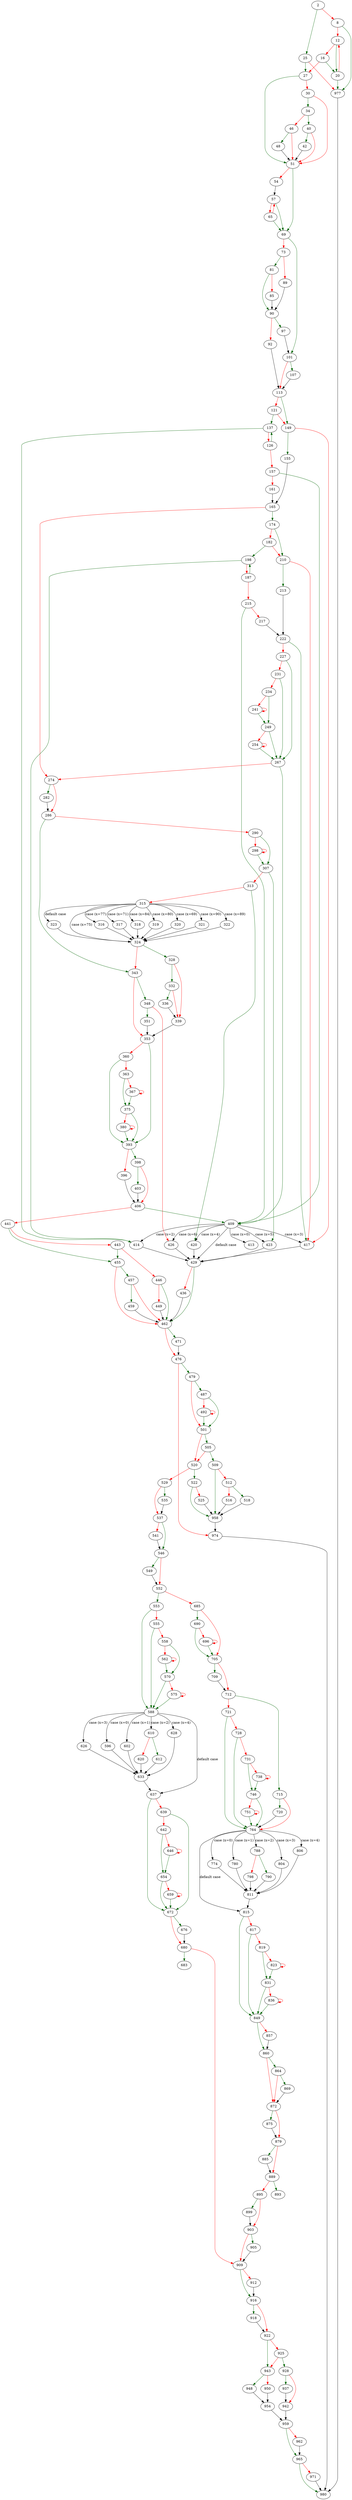 strict digraph "process_field" {
	// Node definitions.
	2 [entry=true];
	25;
	8;
	977;
	12;
	20;
	16;
	27;
	51;
	30;
	34;
	40;
	46;
	42;
	48;
	69;
	54;
	57;
	65;
	101;
	73;
	81;
	89;
	90;
	85;
	97;
	92;
	113;
	107;
	149;
	121;
	137;
	126;
	157;
	414;
	155;
	417;
	165;
	409;
	161;
	174;
	274;
	210;
	182;
	198;
	187;
	215;
	213;
	222;
	217;
	227;
	267;
	231;
	234;
	249;
	241;
	254;
	282;
	286;
	343;
	290;
	307;
	298;
	423;
	313;
	420;
	315;
	324;
	316;
	317;
	318;
	319;
	320;
	321;
	322;
	323;
	328;
	332;
	339;
	336;
	353;
	348;
	351;
	426;
	393;
	360;
	363;
	375;
	367;
	380;
	398;
	396;
	406;
	403;
	441;
	413;
	429;
	462;
	436;
	455;
	443;
	446;
	449;
	457;
	459;
	471;
	476;
	479;
	974;
	487;
	501;
	492;
	505;
	520;
	509;
	958;
	512;
	518;
	516;
	522;
	529;
	525;
	535;
	537;
	546;
	541;
	549;
	552;
	553;
	685;
	588;
	555;
	558;
	570;
	562;
	575;
	596;
	602;
	610;
	626;
	628;
	637;
	633;
	612;
	620;
	672;
	639;
	642;
	654;
	646;
	659;
	676;
	680;
	683;
	909;
	690;
	705;
	696;
	709;
	712;
	715;
	721;
	720;
	764;
	728;
	731;
	746;
	738;
	751;
	774;
	780;
	788;
	804;
	806;
	815;
	811;
	790;
	798;
	849;
	817;
	819;
	831;
	823;
	836;
	860;
	857;
	864;
	872;
	869;
	875;
	879;
	885;
	889;
	893;
	895;
	899;
	903;
	905;
	916;
	912;
	918;
	922;
	943;
	925;
	928;
	937;
	942;
	959;
	948;
	950;
	954;
	965;
	962;
	980;
	971;

	// Edge definitions.
	2 -> 25 [
		color=darkgreen
		cond=true
	];
	2 -> 8 [
		color=red
		cond=false
	];
	25 -> 977 [
		color=red
		cond=false
	];
	25 -> 27 [
		color=darkgreen
		cond=true
	];
	8 -> 977 [
		color=darkgreen
		cond=true
	];
	8 -> 12 [
		color=red
		cond=false
	];
	977 -> 980;
	12 -> 20 [
		color=darkgreen
		cond=true
	];
	12 -> 16 [
		color=red
		cond=false
	];
	20 -> 977 [
		color=darkgreen
		cond=true
	];
	20 -> 12 [
		color=red
		cond=false
	];
	16 -> 20 [
		color=darkgreen
		cond=true
	];
	16 -> 27 [
		color=red
		cond=false
	];
	27 -> 51 [
		color=darkgreen
		cond=true
	];
	27 -> 30 [
		color=red
		cond=false
	];
	51 -> 69 [
		color=darkgreen
		cond=true
	];
	51 -> 54 [
		color=red
		cond=false
	];
	30 -> 51 [
		color=red
		cond=false
	];
	30 -> 34 [
		color=darkgreen
		cond=true
	];
	34 -> 40 [
		color=darkgreen
		cond=true
	];
	34 -> 46 [
		color=red
		cond=false
	];
	40 -> 51 [
		color=red
		cond=false
	];
	40 -> 42 [
		color=darkgreen
		cond=true
	];
	46 -> 51 [
		color=red
		cond=false
	];
	46 -> 48 [
		color=darkgreen
		cond=true
	];
	42 -> 51;
	48 -> 51;
	69 -> 101 [
		color=darkgreen
		cond=true
	];
	69 -> 73 [
		color=red
		cond=false
	];
	54 -> 57;
	57 -> 69 [
		color=darkgreen
		cond=true
	];
	57 -> 65 [
		color=red
		cond=false
	];
	65 -> 69 [
		color=darkgreen
		cond=true
	];
	65 -> 57 [
		color=red
		cond=false
	];
	101 -> 113 [
		color=red
		cond=false
	];
	101 -> 107 [
		color=darkgreen
		cond=true
	];
	73 -> 81 [
		color=darkgreen
		cond=true
	];
	73 -> 89 [
		color=red
		cond=false
	];
	81 -> 90 [
		color=darkgreen
		cond=true
	];
	81 -> 85 [
		color=red
		cond=false
	];
	89 -> 90;
	90 -> 97 [
		color=darkgreen
		cond=true
	];
	90 -> 92 [
		color=red
		cond=false
	];
	85 -> 90;
	97 -> 101;
	92 -> 113;
	113 -> 149 [
		color=darkgreen
		cond=true
	];
	113 -> 121 [
		color=red
		cond=false
	];
	107 -> 113;
	149 -> 155 [
		color=darkgreen
		cond=true
	];
	149 -> 417 [
		color=red
		cond=false
	];
	121 -> 149 [
		color=red
		cond=false
	];
	121 -> 137 [
		color=darkgreen
		cond=true
	];
	137 -> 126 [
		color=red
		cond=false
	];
	137 -> 414 [
		color=darkgreen
		cond=true
	];
	126 -> 137 [
		color=darkgreen
		cond=true
	];
	126 -> 157 [
		color=red
		cond=false
	];
	157 -> 409 [
		color=darkgreen
		cond=true
	];
	157 -> 161 [
		color=red
		cond=false
	];
	414 -> 429;
	155 -> 165;
	417 -> 429;
	165 -> 174 [
		color=darkgreen
		cond=true
	];
	165 -> 274 [
		color=red
		cond=false
	];
	409 -> 414 [
		cond="case (x=2)"
		label="case (x=2)"
	];
	409 -> 417 [
		cond="case (x=3)"
		label="case (x=3)"
	];
	409 -> 423 [
		cond="case (x=5)"
		label="case (x=5)"
	];
	409 -> 420 [
		cond="case (x=4)"
		label="case (x=4)"
	];
	409 -> 426 [
		cond="case (x=6)"
		label="case (x=6)"
	];
	409 -> 413 [
		cond="case (x=0)"
		label="case (x=0)"
	];
	409 -> 429 [
		cond="default case"
		label="default case"
	];
	161 -> 165;
	174 -> 210 [
		color=darkgreen
		cond=true
	];
	174 -> 182 [
		color=red
		cond=false
	];
	274 -> 282 [
		color=darkgreen
		cond=true
	];
	274 -> 286 [
		color=red
		cond=false
	];
	210 -> 417 [
		color=red
		cond=false
	];
	210 -> 213 [
		color=darkgreen
		cond=true
	];
	182 -> 210 [
		color=red
		cond=false
	];
	182 -> 198 [
		color=darkgreen
		cond=true
	];
	198 -> 414 [
		color=darkgreen
		cond=true
	];
	198 -> 187 [
		color=red
		cond=false
	];
	187 -> 198 [
		color=darkgreen
		cond=true
	];
	187 -> 215 [
		color=red
		cond=false
	];
	215 -> 409 [
		color=darkgreen
		cond=true
	];
	215 -> 217 [
		color=red
		cond=false
	];
	213 -> 222;
	222 -> 417 [
		color=darkgreen
		cond=true
	];
	222 -> 227 [
		color=red
		cond=false
	];
	217 -> 222;
	227 -> 267 [
		color=darkgreen
		cond=true
	];
	227 -> 231 [
		color=red
		cond=false
	];
	267 -> 409 [
		color=darkgreen
		cond=true
	];
	267 -> 274 [
		color=red
		cond=false
	];
	231 -> 267 [
		color=darkgreen
		cond=true
	];
	231 -> 234 [
		color=red
		cond=false
	];
	234 -> 249 [
		color=darkgreen
		cond=true
	];
	234 -> 241 [
		color=red
		cond=false
	];
	249 -> 267 [
		color=darkgreen
		cond=true
	];
	249 -> 254 [
		color=red
		cond=false
	];
	241 -> 249 [
		color=darkgreen
		cond=true
	];
	241 -> 241 [
		color=red
		cond=false
	];
	254 -> 267 [
		color=darkgreen
		cond=true
	];
	254 -> 254 [
		color=red
		cond=false
	];
	282 -> 286;
	286 -> 343 [
		color=darkgreen
		cond=true
	];
	286 -> 290 [
		color=red
		cond=false
	];
	343 -> 353 [
		color=red
		cond=false
	];
	343 -> 348 [
		color=darkgreen
		cond=true
	];
	290 -> 307 [
		color=darkgreen
		cond=true
	];
	290 -> 298 [
		color=red
		cond=false
	];
	307 -> 423 [
		color=darkgreen
		cond=true
	];
	307 -> 313 [
		color=red
		cond=false
	];
	298 -> 307 [
		color=darkgreen
		cond=true
	];
	298 -> 298 [
		color=red
		cond=false
	];
	423 -> 429;
	313 -> 420 [
		color=darkgreen
		cond=true
	];
	313 -> 315 [
		color=red
		cond=false
	];
	420 -> 429;
	315 -> 324 [
		cond="case (x=75)"
		label="case (x=75)"
	];
	315 -> 316 [
		cond="case (x=77)"
		label="case (x=77)"
	];
	315 -> 317 [
		cond="case (x=71)"
		label="case (x=71)"
	];
	315 -> 318 [
		cond="case (x=84)"
		label="case (x=84)"
	];
	315 -> 319 [
		cond="case (x=80)"
		label="case (x=80)"
	];
	315 -> 320 [
		cond="case (x=69)"
		label="case (x=69)"
	];
	315 -> 321 [
		cond="case (x=90)"
		label="case (x=90)"
	];
	315 -> 322 [
		cond="case (x=89)"
		label="case (x=89)"
	];
	315 -> 323 [
		cond="default case"
		label="default case"
	];
	324 -> 343 [
		color=red
		cond=false
	];
	324 -> 328 [
		color=darkgreen
		cond=true
	];
	316 -> 324;
	317 -> 324;
	318 -> 324;
	319 -> 324;
	320 -> 324;
	321 -> 324;
	322 -> 324;
	323 -> 324;
	328 -> 332 [
		color=darkgreen
		cond=true
	];
	328 -> 339 [
		color=red
		cond=false
	];
	332 -> 339 [
		color=red
		cond=false
	];
	332 -> 336 [
		color=darkgreen
		cond=true
	];
	339 -> 353;
	336 -> 339;
	353 -> 393 [
		color=darkgreen
		cond=true
	];
	353 -> 360 [
		color=red
		cond=false
	];
	348 -> 351 [
		color=darkgreen
		cond=true
	];
	348 -> 426 [
		color=red
		cond=false
	];
	351 -> 353;
	426 -> 429;
	393 -> 398 [
		color=darkgreen
		cond=true
	];
	393 -> 396 [
		color=red
		cond=false
	];
	360 -> 393 [
		color=darkgreen
		cond=true
	];
	360 -> 363 [
		color=red
		cond=false
	];
	363 -> 375 [
		color=darkgreen
		cond=true
	];
	363 -> 367 [
		color=red
		cond=false
	];
	375 -> 393 [
		color=darkgreen
		cond=true
	];
	375 -> 380 [
		color=red
		cond=false
	];
	367 -> 375 [
		color=darkgreen
		cond=true
	];
	367 -> 367 [
		color=red
		cond=false
	];
	380 -> 393 [
		color=darkgreen
		cond=true
	];
	380 -> 380 [
		color=red
		cond=false
	];
	398 -> 406 [
		color=red
		cond=false
	];
	398 -> 403 [
		color=darkgreen
		cond=true
	];
	396 -> 406;
	406 -> 409 [
		color=darkgreen
		cond=true
	];
	406 -> 441 [
		color=red
		cond=false
	];
	403 -> 406;
	441 -> 455 [
		color=darkgreen
		cond=true
	];
	441 -> 443 [
		color=red
		cond=false
	];
	429 -> 462 [
		color=darkgreen
		cond=true
	];
	429 -> 436 [
		color=red
		cond=false
	];
	462 -> 471 [
		color=darkgreen
		cond=true
	];
	462 -> 476 [
		color=red
		cond=false
	];
	436 -> 462;
	455 -> 462 [
		color=red
		cond=false
	];
	455 -> 457 [
		color=darkgreen
		cond=true
	];
	443 -> 455 [
		color=darkgreen
		cond=true
	];
	443 -> 446 [
		color=red
		cond=false
	];
	446 -> 462 [
		color=darkgreen
		cond=true
	];
	446 -> 449 [
		color=red
		cond=false
	];
	449 -> 462;
	457 -> 462 [
		color=red
		cond=false
	];
	457 -> 459 [
		color=darkgreen
		cond=true
	];
	459 -> 462;
	471 -> 476;
	476 -> 479 [
		color=darkgreen
		cond=true
	];
	476 -> 974 [
		color=red
		cond=false
	];
	479 -> 487 [
		color=darkgreen
		cond=true
	];
	479 -> 501 [
		color=red
		cond=false
	];
	974 -> 980;
	487 -> 501 [
		color=darkgreen
		cond=true
	];
	487 -> 492 [
		color=red
		cond=false
	];
	501 -> 505 [
		color=darkgreen
		cond=true
	];
	501 -> 520 [
		color=red
		cond=false
	];
	492 -> 501 [
		color=darkgreen
		cond=true
	];
	492 -> 492 [
		color=red
		cond=false
	];
	505 -> 520 [
		color=red
		cond=false
	];
	505 -> 509 [
		color=darkgreen
		cond=true
	];
	520 -> 522 [
		color=darkgreen
		cond=true
	];
	520 -> 529 [
		color=red
		cond=false
	];
	509 -> 958 [
		color=darkgreen
		cond=true
	];
	509 -> 512 [
		color=red
		cond=false
	];
	958 -> 974;
	512 -> 518 [
		color=darkgreen
		cond=true
	];
	512 -> 516 [
		color=red
		cond=false
	];
	518 -> 958;
	516 -> 958;
	522 -> 958 [
		color=darkgreen
		cond=true
	];
	522 -> 525 [
		color=red
		cond=false
	];
	529 -> 535 [
		color=darkgreen
		cond=true
	];
	529 -> 537 [
		color=red
		cond=false
	];
	525 -> 958;
	535 -> 537;
	537 -> 546 [
		color=darkgreen
		cond=true
	];
	537 -> 541 [
		color=red
		cond=false
	];
	546 -> 549 [
		color=darkgreen
		cond=true
	];
	546 -> 552 [
		color=red
		cond=false
	];
	541 -> 546;
	549 -> 552;
	552 -> 553 [
		color=darkgreen
		cond=true
	];
	552 -> 685 [
		color=red
		cond=false
	];
	553 -> 588 [
		color=darkgreen
		cond=true
	];
	553 -> 555 [
		color=red
		cond=false
	];
	685 -> 690 [
		color=darkgreen
		cond=true
	];
	685 -> 705 [
		color=red
		cond=false
	];
	588 -> 596 [
		cond="case (x=0)"
		label="case (x=0)"
	];
	588 -> 602 [
		cond="case (x=1)"
		label="case (x=1)"
	];
	588 -> 610 [
		cond="case (x=2)"
		label="case (x=2)"
	];
	588 -> 626 [
		cond="case (x=3)"
		label="case (x=3)"
	];
	588 -> 628 [
		cond="case (x=4)"
		label="case (x=4)"
	];
	588 -> 637 [
		cond="default case"
		label="default case"
	];
	555 -> 588 [
		color=darkgreen
		cond=true
	];
	555 -> 558 [
		color=red
		cond=false
	];
	558 -> 570 [
		color=darkgreen
		cond=true
	];
	558 -> 562 [
		color=red
		cond=false
	];
	570 -> 588 [
		color=darkgreen
		cond=true
	];
	570 -> 575 [
		color=red
		cond=false
	];
	562 -> 570 [
		color=darkgreen
		cond=true
	];
	562 -> 562 [
		color=red
		cond=false
	];
	575 -> 588 [
		color=darkgreen
		cond=true
	];
	575 -> 575 [
		color=red
		cond=false
	];
	596 -> 633;
	602 -> 633;
	610 -> 612 [
		color=darkgreen
		cond=true
	];
	610 -> 620 [
		color=red
		cond=false
	];
	626 -> 633;
	628 -> 633;
	637 -> 672 [
		color=darkgreen
		cond=true
	];
	637 -> 639 [
		color=red
		cond=false
	];
	633 -> 637;
	612 -> 633;
	620 -> 633;
	672 -> 676 [
		color=darkgreen
		cond=true
	];
	672 -> 680 [
		color=red
		cond=false
	];
	639 -> 672 [
		color=darkgreen
		cond=true
	];
	639 -> 642 [
		color=red
		cond=false
	];
	642 -> 654 [
		color=darkgreen
		cond=true
	];
	642 -> 646 [
		color=red
		cond=false
	];
	654 -> 672 [
		color=darkgreen
		cond=true
	];
	654 -> 659 [
		color=red
		cond=false
	];
	646 -> 654 [
		color=darkgreen
		cond=true
	];
	646 -> 646 [
		color=red
		cond=false
	];
	659 -> 672 [
		color=darkgreen
		cond=true
	];
	659 -> 659 [
		color=red
		cond=false
	];
	676 -> 680;
	680 -> 683 [
		color=darkgreen
		cond=true
	];
	680 -> 909 [
		color=red
		cond=false
	];
	909 -> 916 [
		color=darkgreen
		cond=true
	];
	909 -> 912 [
		color=red
		cond=false
	];
	690 -> 705 [
		color=darkgreen
		cond=true
	];
	690 -> 696 [
		color=red
		cond=false
	];
	705 -> 709 [
		color=darkgreen
		cond=true
	];
	705 -> 712 [
		color=red
		cond=false
	];
	696 -> 705 [
		color=darkgreen
		cond=true
	];
	696 -> 696 [
		color=red
		cond=false
	];
	709 -> 712;
	712 -> 715 [
		color=darkgreen
		cond=true
	];
	712 -> 721 [
		color=red
		cond=false
	];
	715 -> 720 [
		color=darkgreen
		cond=true
	];
	715 -> 764 [
		color=red
		cond=false
	];
	721 -> 764 [
		color=darkgreen
		cond=true
	];
	721 -> 728 [
		color=red
		cond=false
	];
	720 -> 764;
	764 -> 774 [
		cond="case (x=0)"
		label="case (x=0)"
	];
	764 -> 780 [
		cond="case (x=1)"
		label="case (x=1)"
	];
	764 -> 788 [
		cond="case (x=2)"
		label="case (x=2)"
	];
	764 -> 804 [
		cond="case (x=3)"
		label="case (x=3)"
	];
	764 -> 806 [
		cond="case (x=4)"
		label="case (x=4)"
	];
	764 -> 815 [
		cond="default case"
		label="default case"
	];
	728 -> 764 [
		color=darkgreen
		cond=true
	];
	728 -> 731 [
		color=red
		cond=false
	];
	731 -> 746 [
		color=darkgreen
		cond=true
	];
	731 -> 738 [
		color=red
		cond=false
	];
	746 -> 764 [
		color=darkgreen
		cond=true
	];
	746 -> 751 [
		color=red
		cond=false
	];
	738 -> 746 [
		color=darkgreen
		cond=true
	];
	738 -> 738 [
		color=red
		cond=false
	];
	751 -> 764 [
		color=darkgreen
		cond=true
	];
	751 -> 751 [
		color=red
		cond=false
	];
	774 -> 811;
	780 -> 811;
	788 -> 790 [
		color=darkgreen
		cond=true
	];
	788 -> 798 [
		color=red
		cond=false
	];
	804 -> 811;
	806 -> 811;
	815 -> 849 [
		color=darkgreen
		cond=true
	];
	815 -> 817 [
		color=red
		cond=false
	];
	811 -> 815;
	790 -> 811;
	798 -> 811;
	849 -> 860 [
		color=darkgreen
		cond=true
	];
	849 -> 857 [
		color=red
		cond=false
	];
	817 -> 849 [
		color=darkgreen
		cond=true
	];
	817 -> 819 [
		color=red
		cond=false
	];
	819 -> 831 [
		color=darkgreen
		cond=true
	];
	819 -> 823 [
		color=red
		cond=false
	];
	831 -> 849 [
		color=darkgreen
		cond=true
	];
	831 -> 836 [
		color=red
		cond=false
	];
	823 -> 831 [
		color=darkgreen
		cond=true
	];
	823 -> 823 [
		color=red
		cond=false
	];
	836 -> 849 [
		color=darkgreen
		cond=true
	];
	836 -> 836 [
		color=red
		cond=false
	];
	860 -> 864 [
		color=darkgreen
		cond=true
	];
	860 -> 872 [
		color=red
		cond=false
	];
	857 -> 860;
	864 -> 872 [
		color=red
		cond=false
	];
	864 -> 869 [
		color=darkgreen
		cond=true
	];
	872 -> 875 [
		color=darkgreen
		cond=true
	];
	872 -> 879 [
		color=red
		cond=false
	];
	869 -> 872;
	875 -> 879;
	879 -> 885 [
		color=darkgreen
		cond=true
	];
	879 -> 889 [
		color=red
		cond=false
	];
	885 -> 889;
	889 -> 893 [
		color=darkgreen
		cond=true
	];
	889 -> 895 [
		color=red
		cond=false
	];
	895 -> 899 [
		color=darkgreen
		cond=true
	];
	895 -> 903 [
		color=red
		cond=false
	];
	899 -> 903;
	903 -> 909 [
		color=red
		cond=false
	];
	903 -> 905 [
		color=darkgreen
		cond=true
	];
	905 -> 909;
	916 -> 918 [
		color=darkgreen
		cond=true
	];
	916 -> 922 [
		color=red
		cond=false
	];
	912 -> 916;
	918 -> 922;
	922 -> 943 [
		color=darkgreen
		cond=true
	];
	922 -> 925 [
		color=red
		cond=false
	];
	943 -> 948 [
		color=darkgreen
		cond=true
	];
	943 -> 950 [
		color=red
		cond=false
	];
	925 -> 943 [
		color=red
		cond=false
	];
	925 -> 928 [
		color=darkgreen
		cond=true
	];
	928 -> 937 [
		color=darkgreen
		cond=true
	];
	928 -> 942 [
		color=red
		cond=false
	];
	937 -> 942;
	942 -> 959;
	959 -> 965 [
		color=darkgreen
		cond=true
	];
	959 -> 962 [
		color=red
		cond=false
	];
	948 -> 954;
	950 -> 954;
	954 -> 959;
	965 -> 980 [
		color=darkgreen
		cond=true
	];
	965 -> 971 [
		color=red
		cond=false
	];
	962 -> 965;
	971 -> 980;
}